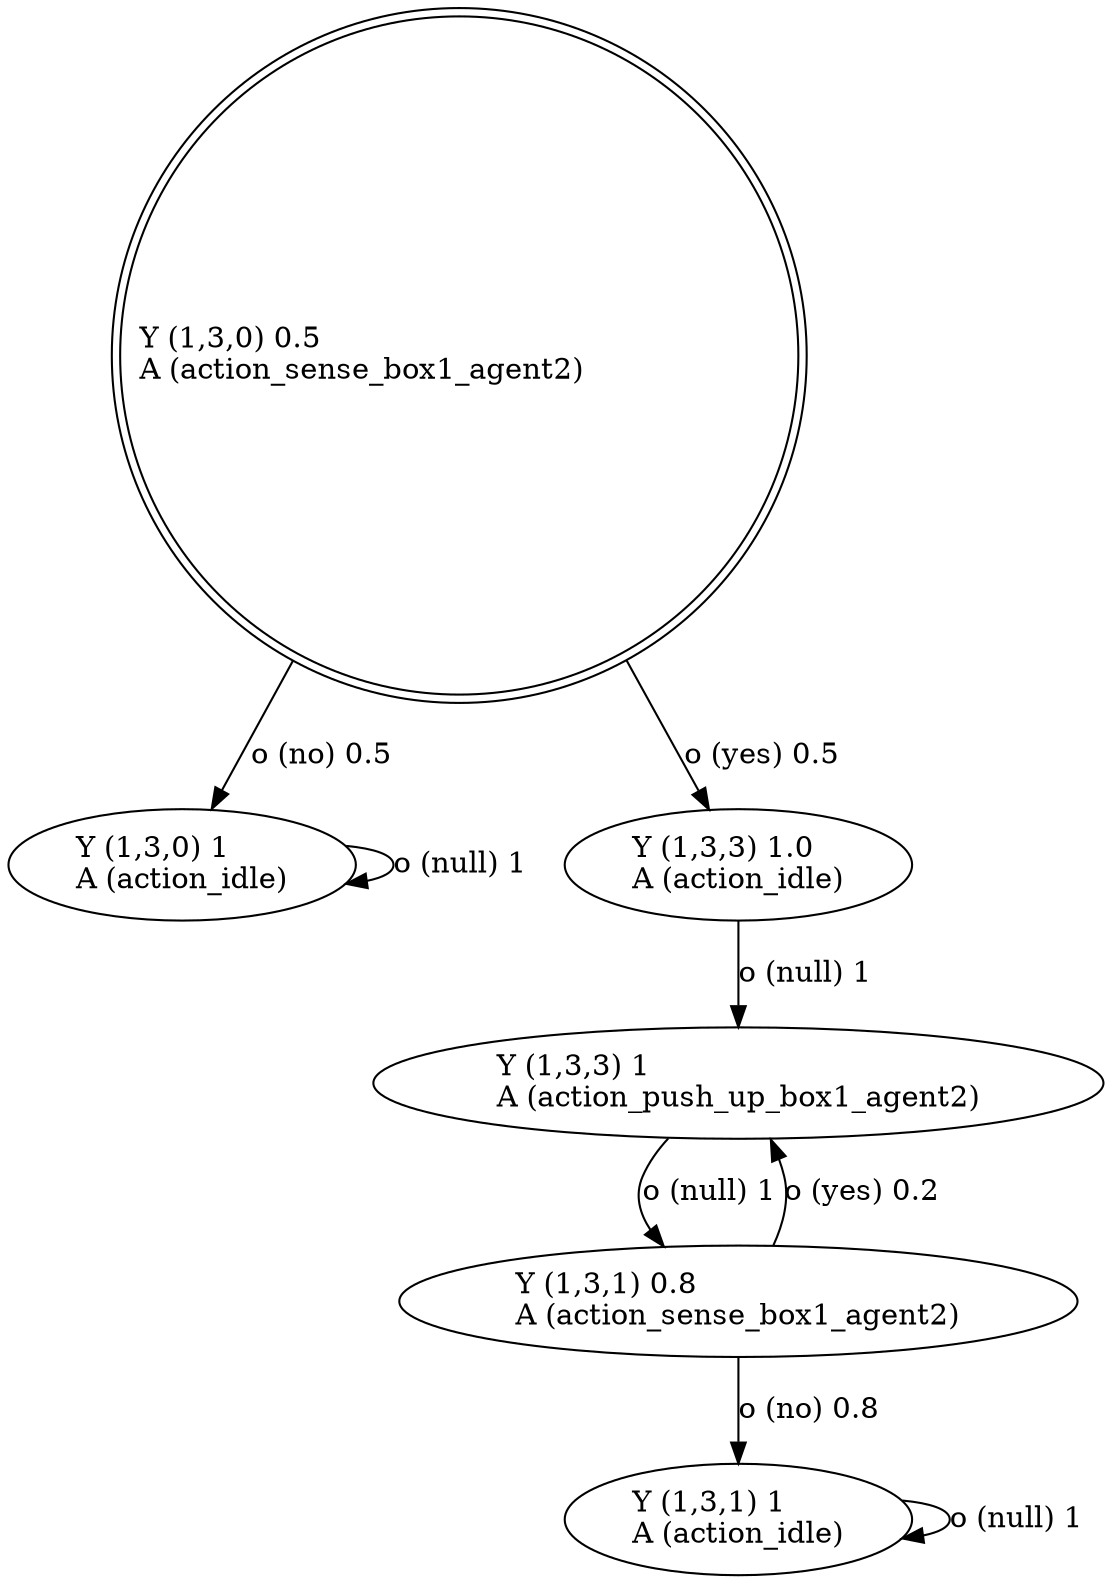 digraph "G" {
root [label="Y (1,3,0) 0.5\lA (action_sense_box1_agent2)\l", labeljust="l", shape=doublecircle];
x0row13 [label="Y (1,3,1) 1\lA (action_idle)\l"];
x0row2 [label="Y (1,3,0) 1\lA (action_idle)\l"];
x0row9 [label="Y (1,3,1) 0.8\lA (action_sense_box1_agent2)\l"];
x0row1 [label="Y (1,3,3) 1\lA (action_push_up_box1_agent2)\l"];
x0row1_noop_0 [label="Y (1,3,3) 1.0\lA (action_idle)\l"];
root -> x0row2  [key=0, label="o (no) 0.5\l"];
root -> x0row1_noop_0  [key=0, label="o (yes) 0.5\l"];
x0row13 -> x0row13  [key=0, label="o (null) 1\l"];
x0row2 -> x0row2  [key=0, label="o (null) 1\l"];
x0row9 -> x0row1  [key=0, label="o (yes) 0.2\l"];
x0row9 -> x0row13  [key=0, label="o (no) 0.8\l"];
x0row1 -> x0row9  [key=0, label="o (null) 1\l"];
x0row1_noop_0 -> x0row1  [key=0, label="o (null) 1\l"];
}
